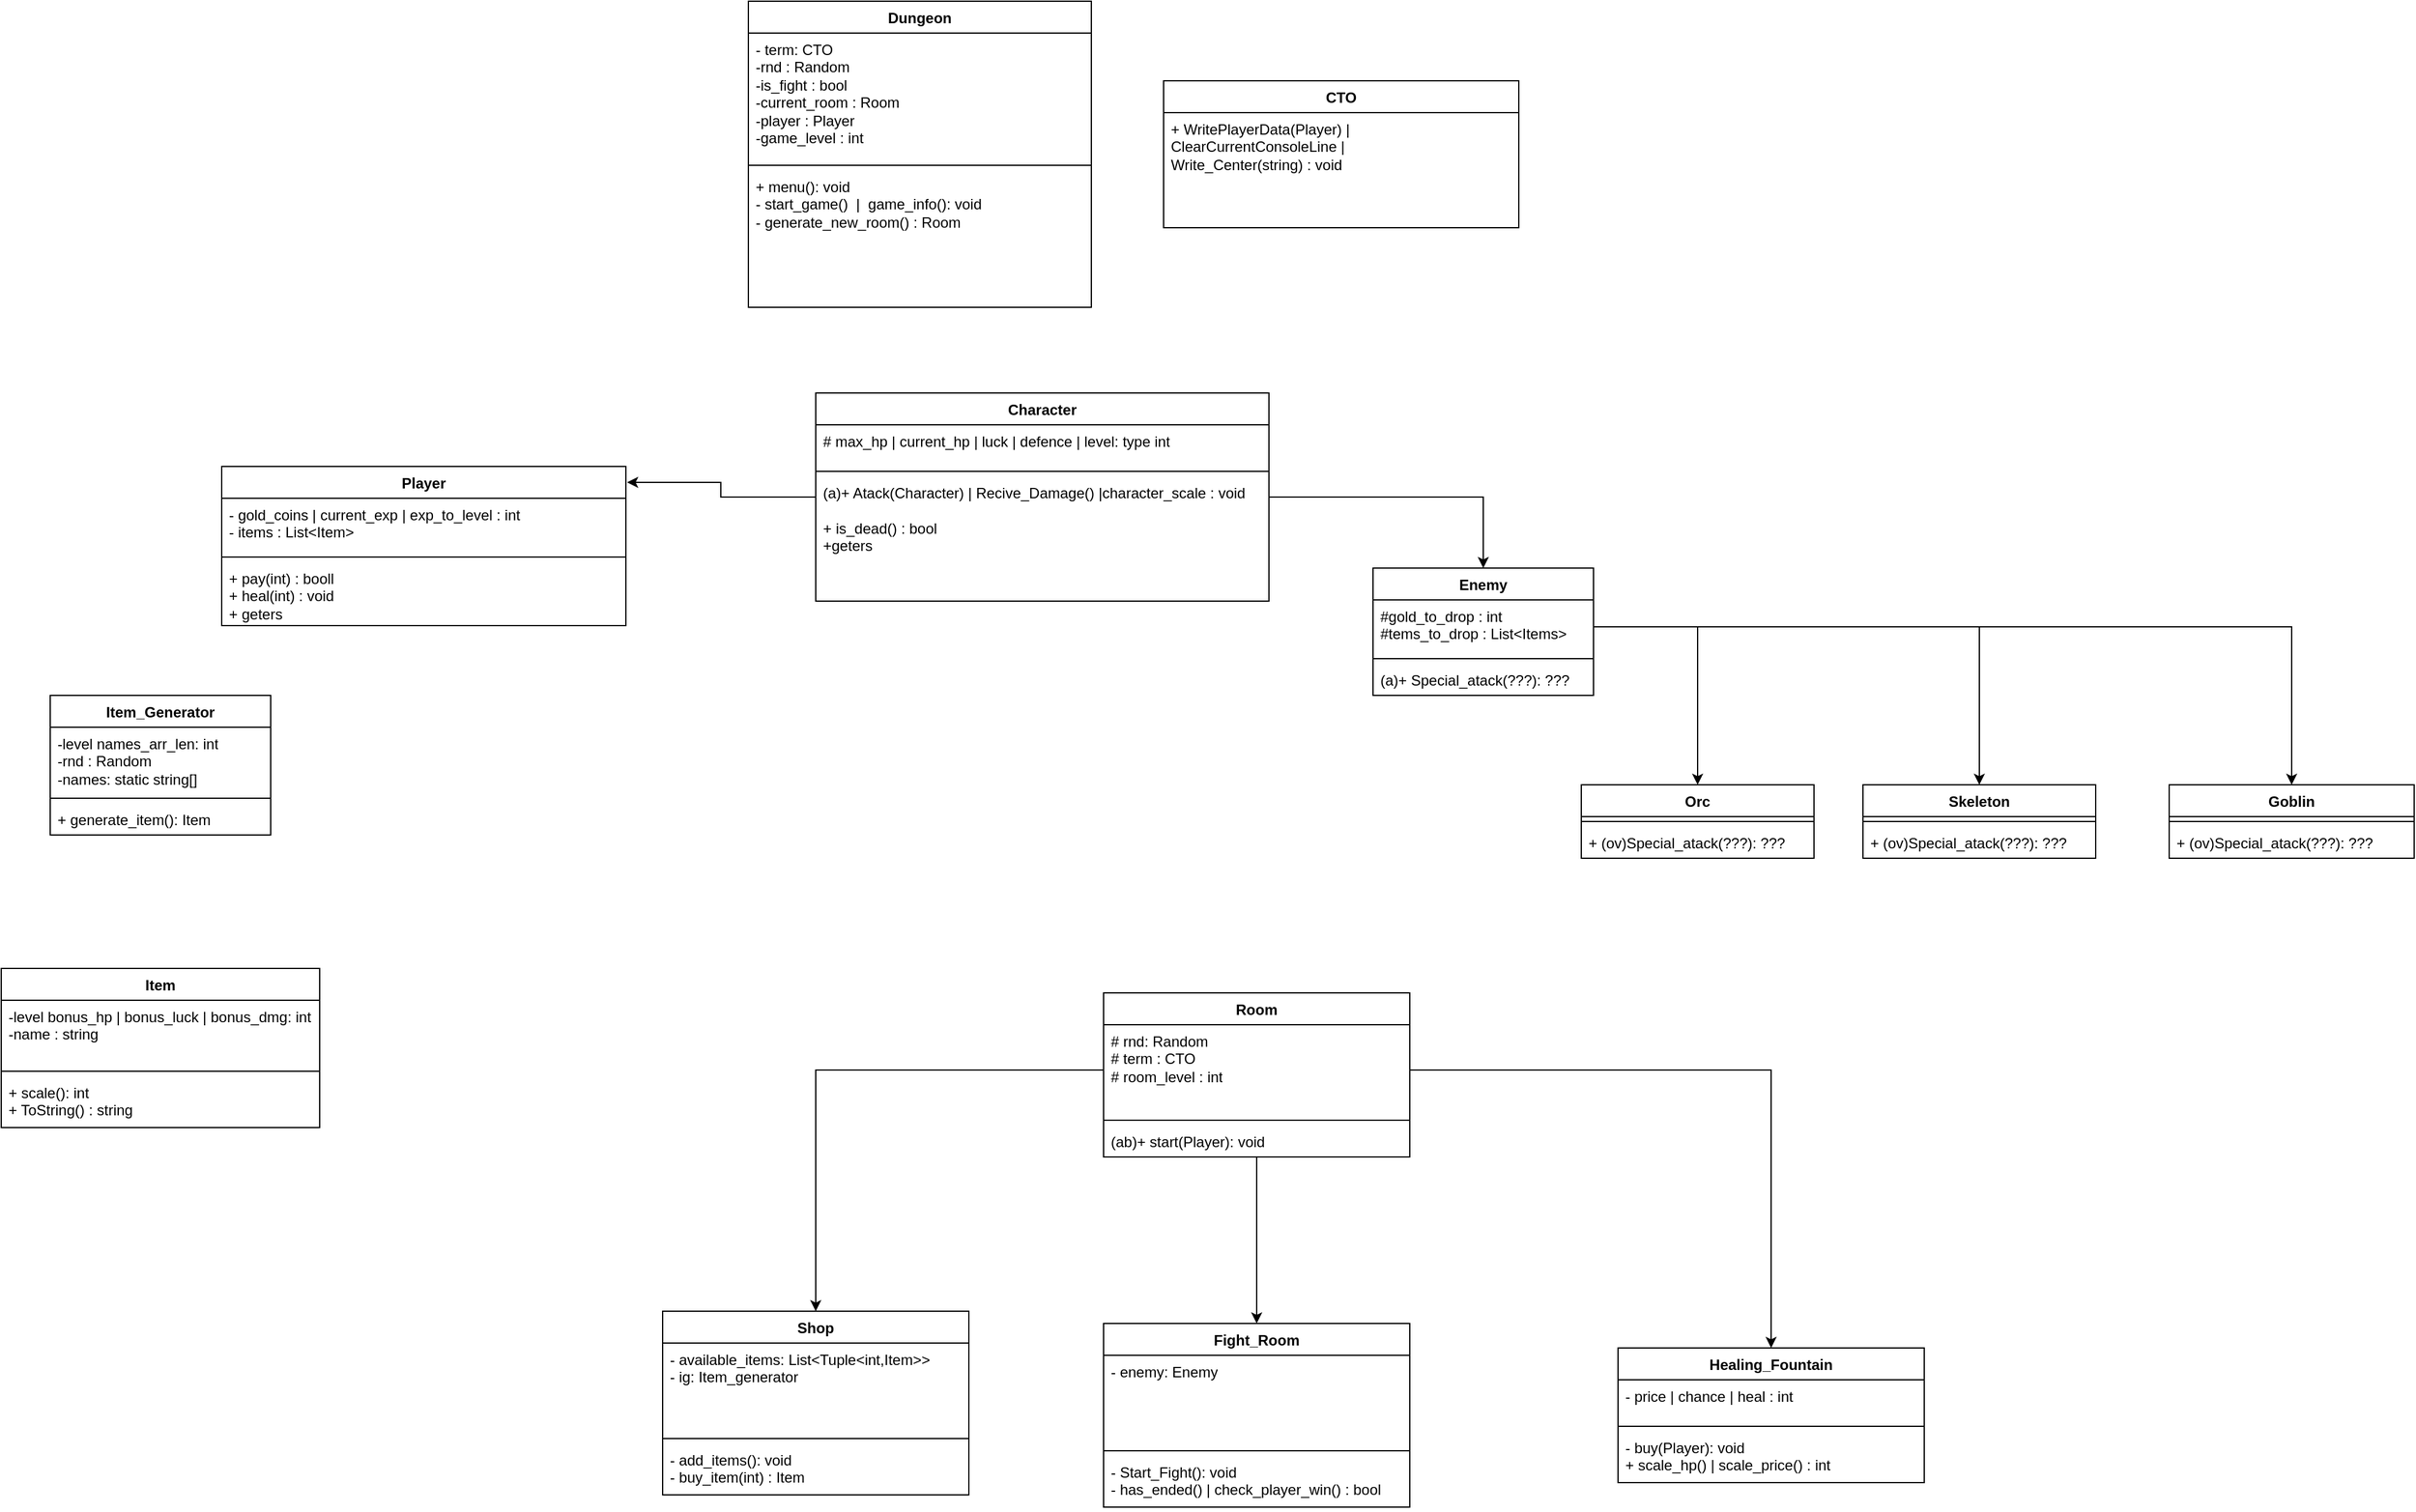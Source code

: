 <mxfile version="21.3.6">
  <diagram id="C5RBs43oDa-KdzZeNtuy" name="Page-1">
    <mxGraphModel dx="1393" dy="2420" grid="1" gridSize="10" guides="1" tooltips="1" connect="1" arrows="1" fold="1" page="1" pageScale="1" pageWidth="1169" pageHeight="1654" math="0" shadow="0">
      <root>
        <mxCell id="WIyWlLk6GJQsqaUBKTNV-0" />
        <mxCell id="WIyWlLk6GJQsqaUBKTNV-1" parent="WIyWlLk6GJQsqaUBKTNV-0" />
        <mxCell id="ENfSi-1vvhDqw6Chz5cO-7" style="edgeStyle=orthogonalEdgeStyle;rounded=0;orthogonalLoop=1;jettySize=auto;html=1;entryX=1.003;entryY=0.1;entryDx=0;entryDy=0;entryPerimeter=0;" parent="WIyWlLk6GJQsqaUBKTNV-1" source="NArhO5TgIW6fjTQLpZLB-3" target="NArhO5TgIW6fjTQLpZLB-10" edge="1">
          <mxGeometry relative="1" as="geometry" />
        </mxCell>
        <mxCell id="ENfSi-1vvhDqw6Chz5cO-8" style="edgeStyle=orthogonalEdgeStyle;rounded=0;orthogonalLoop=1;jettySize=auto;html=1;entryX=0.5;entryY=0;entryDx=0;entryDy=0;" parent="WIyWlLk6GJQsqaUBKTNV-1" source="NArhO5TgIW6fjTQLpZLB-3" target="ENfSi-1vvhDqw6Chz5cO-2" edge="1">
          <mxGeometry relative="1" as="geometry" />
        </mxCell>
        <mxCell id="NArhO5TgIW6fjTQLpZLB-3" value="Character" style="swimlane;fontStyle=1;align=center;verticalAlign=top;childLayout=stackLayout;horizontal=1;startSize=26;horizontalStack=0;resizeParent=1;resizeParentMax=0;resizeLast=0;collapsible=1;marginBottom=0;whiteSpace=wrap;html=1;" parent="WIyWlLk6GJQsqaUBKTNV-1" vertex="1">
          <mxGeometry x="885" y="-1280" width="370" height="170" as="geometry" />
        </mxCell>
        <mxCell id="NArhO5TgIW6fjTQLpZLB-4" value="# max_hp | current_hp | luck | defence | level: type int" style="text;strokeColor=none;fillColor=none;align=left;verticalAlign=top;spacingLeft=4;spacingRight=4;overflow=hidden;rotatable=0;points=[[0,0.5],[1,0.5]];portConstraint=eastwest;whiteSpace=wrap;html=1;" parent="NArhO5TgIW6fjTQLpZLB-3" vertex="1">
          <mxGeometry y="26" width="370" height="34" as="geometry" />
        </mxCell>
        <mxCell id="NArhO5TgIW6fjTQLpZLB-5" value="" style="line;strokeWidth=1;fillColor=none;align=left;verticalAlign=middle;spacingTop=-1;spacingLeft=3;spacingRight=3;rotatable=0;labelPosition=right;points=[];portConstraint=eastwest;strokeColor=inherit;" parent="NArhO5TgIW6fjTQLpZLB-3" vertex="1">
          <mxGeometry y="60" width="370" height="8" as="geometry" />
        </mxCell>
        <mxCell id="NArhO5TgIW6fjTQLpZLB-6" value="(a)+ Atack(Character) | Recive_Damage() |character_scale&lt;span style=&quot;background-color: initial;&quot;&gt;&amp;nbsp;&lt;/span&gt;&lt;span style=&quot;background-color: initial;&quot;&gt;: void&lt;br&gt;&lt;/span&gt;&lt;br&gt;&lt;span style=&quot;background-color: initial;&quot;&gt;+ is_dead() : bool&lt;br&gt;+geters&lt;br&gt;&lt;/span&gt;" style="text;strokeColor=none;fillColor=none;align=left;verticalAlign=top;spacingLeft=4;spacingRight=4;overflow=hidden;rotatable=0;points=[[0,0.5],[1,0.5]];portConstraint=eastwest;whiteSpace=wrap;html=1;" parent="NArhO5TgIW6fjTQLpZLB-3" vertex="1">
          <mxGeometry y="68" width="370" height="102" as="geometry" />
        </mxCell>
        <mxCell id="NArhO5TgIW6fjTQLpZLB-10" value="Player" style="swimlane;fontStyle=1;align=center;verticalAlign=top;childLayout=stackLayout;horizontal=1;startSize=26;horizontalStack=0;resizeParent=1;resizeParentMax=0;resizeLast=0;collapsible=1;marginBottom=0;whiteSpace=wrap;html=1;" parent="WIyWlLk6GJQsqaUBKTNV-1" vertex="1">
          <mxGeometry x="400" y="-1220" width="330" height="130" as="geometry" />
        </mxCell>
        <mxCell id="NArhO5TgIW6fjTQLpZLB-11" value="- gold_coins |&amp;nbsp;current_exp |&amp;nbsp;exp_to_level &lt;span style=&quot;background-color: initial;&quot;&gt;: int&lt;br&gt;- items : List&amp;lt;Item&amp;gt;&lt;br&gt;&lt;/span&gt;" style="text;strokeColor=none;fillColor=none;align=left;verticalAlign=top;spacingLeft=4;spacingRight=4;overflow=hidden;rotatable=0;points=[[0,0.5],[1,0.5]];portConstraint=eastwest;whiteSpace=wrap;html=1;" parent="NArhO5TgIW6fjTQLpZLB-10" vertex="1">
          <mxGeometry y="26" width="330" height="44" as="geometry" />
        </mxCell>
        <mxCell id="NArhO5TgIW6fjTQLpZLB-12" value="" style="line;strokeWidth=1;fillColor=none;align=left;verticalAlign=middle;spacingTop=-1;spacingLeft=3;spacingRight=3;rotatable=0;labelPosition=right;points=[];portConstraint=eastwest;strokeColor=inherit;" parent="NArhO5TgIW6fjTQLpZLB-10" vertex="1">
          <mxGeometry y="70" width="330" height="8" as="geometry" />
        </mxCell>
        <mxCell id="NArhO5TgIW6fjTQLpZLB-13" value="+ pay(int) : booll&lt;br&gt;+ heal(int) : void&lt;br&gt;+ geters" style="text;strokeColor=none;fillColor=none;align=left;verticalAlign=top;spacingLeft=4;spacingRight=4;overflow=hidden;rotatable=0;points=[[0,0.5],[1,0.5]];portConstraint=eastwest;whiteSpace=wrap;html=1;" parent="NArhO5TgIW6fjTQLpZLB-10" vertex="1">
          <mxGeometry y="78" width="330" height="52" as="geometry" />
        </mxCell>
        <mxCell id="ENfSi-1vvhDqw6Chz5cO-2" value="Enemy" style="swimlane;fontStyle=1;align=center;verticalAlign=top;childLayout=stackLayout;horizontal=1;startSize=26;horizontalStack=0;resizeParent=1;resizeParentMax=0;resizeLast=0;collapsible=1;marginBottom=0;whiteSpace=wrap;html=1;" parent="WIyWlLk6GJQsqaUBKTNV-1" vertex="1">
          <mxGeometry x="1340" y="-1137" width="180" height="104" as="geometry" />
        </mxCell>
        <mxCell id="ENfSi-1vvhDqw6Chz5cO-3" value="#gold_to_drop : int&lt;br&gt;#tems_to_drop : List&amp;lt;Items&amp;gt;" style="text;strokeColor=none;fillColor=none;align=left;verticalAlign=top;spacingLeft=4;spacingRight=4;overflow=hidden;rotatable=0;points=[[0,0.5],[1,0.5]];portConstraint=eastwest;whiteSpace=wrap;html=1;" parent="ENfSi-1vvhDqw6Chz5cO-2" vertex="1">
          <mxGeometry y="26" width="180" height="44" as="geometry" />
        </mxCell>
        <mxCell id="ENfSi-1vvhDqw6Chz5cO-4" value="" style="line;strokeWidth=1;fillColor=none;align=left;verticalAlign=middle;spacingTop=-1;spacingLeft=3;spacingRight=3;rotatable=0;labelPosition=right;points=[];portConstraint=eastwest;strokeColor=inherit;" parent="ENfSi-1vvhDqw6Chz5cO-2" vertex="1">
          <mxGeometry y="70" width="180" height="8" as="geometry" />
        </mxCell>
        <mxCell id="ENfSi-1vvhDqw6Chz5cO-5" value="(a)+ Special_atack(???): ???" style="text;strokeColor=none;fillColor=none;align=left;verticalAlign=top;spacingLeft=4;spacingRight=4;overflow=hidden;rotatable=0;points=[[0,0.5],[1,0.5]];portConstraint=eastwest;whiteSpace=wrap;html=1;" parent="ENfSi-1vvhDqw6Chz5cO-2" vertex="1">
          <mxGeometry y="78" width="180" height="26" as="geometry" />
        </mxCell>
        <mxCell id="ENfSi-1vvhDqw6Chz5cO-10" value="Orc" style="swimlane;fontStyle=1;align=center;verticalAlign=top;childLayout=stackLayout;horizontal=1;startSize=26;horizontalStack=0;resizeParent=1;resizeParentMax=0;resizeLast=0;collapsible=1;marginBottom=0;whiteSpace=wrap;html=1;" parent="WIyWlLk6GJQsqaUBKTNV-1" vertex="1">
          <mxGeometry x="1510" y="-960" width="190" height="60" as="geometry" />
        </mxCell>
        <mxCell id="ENfSi-1vvhDqw6Chz5cO-12" value="" style="line;strokeWidth=1;fillColor=none;align=left;verticalAlign=middle;spacingTop=-1;spacingLeft=3;spacingRight=3;rotatable=0;labelPosition=right;points=[];portConstraint=eastwest;strokeColor=inherit;" parent="ENfSi-1vvhDqw6Chz5cO-10" vertex="1">
          <mxGeometry y="26" width="190" height="8" as="geometry" />
        </mxCell>
        <mxCell id="ENfSi-1vvhDqw6Chz5cO-27" value="+ (ov)Special_atack(???): ???" style="text;strokeColor=none;fillColor=none;align=left;verticalAlign=top;spacingLeft=4;spacingRight=4;overflow=hidden;rotatable=0;points=[[0,0.5],[1,0.5]];portConstraint=eastwest;whiteSpace=wrap;html=1;" parent="ENfSi-1vvhDqw6Chz5cO-10" vertex="1">
          <mxGeometry y="34" width="190" height="26" as="geometry" />
        </mxCell>
        <mxCell id="ENfSi-1vvhDqw6Chz5cO-14" value="Skeleton" style="swimlane;fontStyle=1;align=center;verticalAlign=top;childLayout=stackLayout;horizontal=1;startSize=26;horizontalStack=0;resizeParent=1;resizeParentMax=0;resizeLast=0;collapsible=1;marginBottom=0;whiteSpace=wrap;html=1;" parent="WIyWlLk6GJQsqaUBKTNV-1" vertex="1">
          <mxGeometry x="1740" y="-960" width="190" height="60" as="geometry" />
        </mxCell>
        <mxCell id="ENfSi-1vvhDqw6Chz5cO-16" value="" style="line;strokeWidth=1;fillColor=none;align=left;verticalAlign=middle;spacingTop=-1;spacingLeft=3;spacingRight=3;rotatable=0;labelPosition=right;points=[];portConstraint=eastwest;strokeColor=inherit;" parent="ENfSi-1vvhDqw6Chz5cO-14" vertex="1">
          <mxGeometry y="26" width="190" height="8" as="geometry" />
        </mxCell>
        <mxCell id="ENfSi-1vvhDqw6Chz5cO-26" value="+ (ov)Special_atack(???): ???" style="text;strokeColor=none;fillColor=none;align=left;verticalAlign=top;spacingLeft=4;spacingRight=4;overflow=hidden;rotatable=0;points=[[0,0.5],[1,0.5]];portConstraint=eastwest;whiteSpace=wrap;html=1;" parent="ENfSi-1vvhDqw6Chz5cO-14" vertex="1">
          <mxGeometry y="34" width="190" height="26" as="geometry" />
        </mxCell>
        <mxCell id="ENfSi-1vvhDqw6Chz5cO-18" value="Goblin" style="swimlane;fontStyle=1;align=center;verticalAlign=top;childLayout=stackLayout;horizontal=1;startSize=26;horizontalStack=0;resizeParent=1;resizeParentMax=0;resizeLast=0;collapsible=1;marginBottom=0;whiteSpace=wrap;html=1;" parent="WIyWlLk6GJQsqaUBKTNV-1" vertex="1">
          <mxGeometry x="1990" y="-960" width="200" height="60" as="geometry" />
        </mxCell>
        <mxCell id="ENfSi-1vvhDqw6Chz5cO-20" value="" style="line;strokeWidth=1;fillColor=none;align=left;verticalAlign=middle;spacingTop=-1;spacingLeft=3;spacingRight=3;rotatable=0;labelPosition=right;points=[];portConstraint=eastwest;strokeColor=inherit;" parent="ENfSi-1vvhDqw6Chz5cO-18" vertex="1">
          <mxGeometry y="26" width="200" height="8" as="geometry" />
        </mxCell>
        <mxCell id="ENfSi-1vvhDqw6Chz5cO-28" value="+ (ov)Special_atack(???): ???" style="text;strokeColor=none;fillColor=none;align=left;verticalAlign=top;spacingLeft=4;spacingRight=4;overflow=hidden;rotatable=0;points=[[0,0.5],[1,0.5]];portConstraint=eastwest;whiteSpace=wrap;html=1;" parent="ENfSi-1vvhDqw6Chz5cO-18" vertex="1">
          <mxGeometry y="34" width="200" height="26" as="geometry" />
        </mxCell>
        <mxCell id="ENfSi-1vvhDqw6Chz5cO-22" style="edgeStyle=orthogonalEdgeStyle;rounded=0;orthogonalLoop=1;jettySize=auto;html=1;entryX=0.5;entryY=0;entryDx=0;entryDy=0;" parent="WIyWlLk6GJQsqaUBKTNV-1" source="ENfSi-1vvhDqw6Chz5cO-3" target="ENfSi-1vvhDqw6Chz5cO-14" edge="1">
          <mxGeometry relative="1" as="geometry" />
        </mxCell>
        <mxCell id="ENfSi-1vvhDqw6Chz5cO-23" style="edgeStyle=orthogonalEdgeStyle;rounded=0;orthogonalLoop=1;jettySize=auto;html=1;exitX=1;exitY=0.5;exitDx=0;exitDy=0;" parent="WIyWlLk6GJQsqaUBKTNV-1" source="ENfSi-1vvhDqw6Chz5cO-3" target="ENfSi-1vvhDqw6Chz5cO-10" edge="1">
          <mxGeometry relative="1" as="geometry" />
        </mxCell>
        <mxCell id="ENfSi-1vvhDqw6Chz5cO-24" style="edgeStyle=orthogonalEdgeStyle;rounded=0;orthogonalLoop=1;jettySize=auto;html=1;entryX=0.5;entryY=0;entryDx=0;entryDy=0;" parent="WIyWlLk6GJQsqaUBKTNV-1" source="ENfSi-1vvhDqw6Chz5cO-3" target="ENfSi-1vvhDqw6Chz5cO-18" edge="1">
          <mxGeometry relative="1" as="geometry" />
        </mxCell>
        <mxCell id="ENfSi-1vvhDqw6Chz5cO-29" value="CTO" style="swimlane;fontStyle=1;align=center;verticalAlign=top;childLayout=stackLayout;horizontal=1;startSize=26;horizontalStack=0;resizeParent=1;resizeParentMax=0;resizeLast=0;collapsible=1;marginBottom=0;whiteSpace=wrap;html=1;" parent="WIyWlLk6GJQsqaUBKTNV-1" vertex="1">
          <mxGeometry x="1169" y="-1535" width="290" height="120" as="geometry" />
        </mxCell>
        <mxCell id="ENfSi-1vvhDqw6Chz5cO-32" value="+&amp;nbsp;WritePlayerData(Player) |&amp;nbsp; ClearCurrentConsoleLine |&amp;nbsp;&lt;br&gt;Write_Center(string) : void&lt;span style=&quot;background-color: initial;&quot;&gt;&lt;br&gt;&lt;/span&gt;" style="text;strokeColor=none;fillColor=none;align=left;verticalAlign=top;spacingLeft=4;spacingRight=4;overflow=hidden;rotatable=0;points=[[0,0.5],[1,0.5]];portConstraint=eastwest;whiteSpace=wrap;html=1;" parent="ENfSi-1vvhDqw6Chz5cO-29" vertex="1">
          <mxGeometry y="26" width="290" height="94" as="geometry" />
        </mxCell>
        <mxCell id="ENfSi-1vvhDqw6Chz5cO-33" value="Dungeon" style="swimlane;fontStyle=1;align=center;verticalAlign=top;childLayout=stackLayout;horizontal=1;startSize=26;horizontalStack=0;resizeParent=1;resizeParentMax=0;resizeLast=0;collapsible=1;marginBottom=0;whiteSpace=wrap;html=1;" parent="WIyWlLk6GJQsqaUBKTNV-1" vertex="1">
          <mxGeometry x="830" y="-1600" width="280" height="250" as="geometry" />
        </mxCell>
        <mxCell id="ENfSi-1vvhDqw6Chz5cO-34" value="- term: CTO&lt;br&gt;-rnd : Random&lt;br&gt;-is_fight : bool&lt;br&gt;-current_room : Room&lt;br&gt;-player : Player&lt;br&gt;-game_level : int" style="text;strokeColor=none;fillColor=none;align=left;verticalAlign=top;spacingLeft=4;spacingRight=4;overflow=hidden;rotatable=0;points=[[0,0.5],[1,0.5]];portConstraint=eastwest;whiteSpace=wrap;html=1;" parent="ENfSi-1vvhDqw6Chz5cO-33" vertex="1">
          <mxGeometry y="26" width="280" height="104" as="geometry" />
        </mxCell>
        <mxCell id="ENfSi-1vvhDqw6Chz5cO-35" value="" style="line;strokeWidth=1;fillColor=none;align=left;verticalAlign=middle;spacingTop=-1;spacingLeft=3;spacingRight=3;rotatable=0;labelPosition=right;points=[];portConstraint=eastwest;strokeColor=inherit;" parent="ENfSi-1vvhDqw6Chz5cO-33" vertex="1">
          <mxGeometry y="130" width="280" height="8" as="geometry" />
        </mxCell>
        <mxCell id="ENfSi-1vvhDqw6Chz5cO-36" value="+ menu(): void&lt;br&gt;- start_game()&amp;nbsp; |&amp;nbsp; game_info(): void&lt;br&gt;- generate_new_room() : Room" style="text;strokeColor=none;fillColor=none;align=left;verticalAlign=top;spacingLeft=4;spacingRight=4;overflow=hidden;rotatable=0;points=[[0,0.5],[1,0.5]];portConstraint=eastwest;whiteSpace=wrap;html=1;" parent="ENfSi-1vvhDqw6Chz5cO-33" vertex="1">
          <mxGeometry y="138" width="280" height="112" as="geometry" />
        </mxCell>
        <mxCell id="ENfSi-1vvhDqw6Chz5cO-37" value="Item_Generator" style="swimlane;fontStyle=1;align=center;verticalAlign=top;childLayout=stackLayout;horizontal=1;startSize=26;horizontalStack=0;resizeParent=1;resizeParentMax=0;resizeLast=0;collapsible=1;marginBottom=0;whiteSpace=wrap;html=1;" parent="WIyWlLk6GJQsqaUBKTNV-1" vertex="1">
          <mxGeometry x="260" y="-1033" width="180" height="114" as="geometry" />
        </mxCell>
        <mxCell id="ENfSi-1vvhDqw6Chz5cO-38" value="-level names_arr_len: int&lt;br&gt;-rnd : Random&lt;br&gt;-names: static string[]" style="text;strokeColor=none;fillColor=none;align=left;verticalAlign=top;spacingLeft=4;spacingRight=4;overflow=hidden;rotatable=0;points=[[0,0.5],[1,0.5]];portConstraint=eastwest;whiteSpace=wrap;html=1;" parent="ENfSi-1vvhDqw6Chz5cO-37" vertex="1">
          <mxGeometry y="26" width="180" height="54" as="geometry" />
        </mxCell>
        <mxCell id="ENfSi-1vvhDqw6Chz5cO-39" value="" style="line;strokeWidth=1;fillColor=none;align=left;verticalAlign=middle;spacingTop=-1;spacingLeft=3;spacingRight=3;rotatable=0;labelPosition=right;points=[];portConstraint=eastwest;strokeColor=inherit;" parent="ENfSi-1vvhDqw6Chz5cO-37" vertex="1">
          <mxGeometry y="80" width="180" height="8" as="geometry" />
        </mxCell>
        <mxCell id="ENfSi-1vvhDqw6Chz5cO-40" value="+ generate_item(): Item" style="text;strokeColor=none;fillColor=none;align=left;verticalAlign=top;spacingLeft=4;spacingRight=4;overflow=hidden;rotatable=0;points=[[0,0.5],[1,0.5]];portConstraint=eastwest;whiteSpace=wrap;html=1;" parent="ENfSi-1vvhDqw6Chz5cO-37" vertex="1">
          <mxGeometry y="88" width="180" height="26" as="geometry" />
        </mxCell>
        <mxCell id="xG75eySINzPXwRFMyota-0" value="Item" style="swimlane;fontStyle=1;align=center;verticalAlign=top;childLayout=stackLayout;horizontal=1;startSize=26;horizontalStack=0;resizeParent=1;resizeParentMax=0;resizeLast=0;collapsible=1;marginBottom=0;whiteSpace=wrap;html=1;" parent="WIyWlLk6GJQsqaUBKTNV-1" vertex="1">
          <mxGeometry x="220" y="-810" width="260" height="130" as="geometry" />
        </mxCell>
        <mxCell id="xG75eySINzPXwRFMyota-1" value="-level bonus_hp | bonus_luck | bonus_dmg: int&lt;br&gt;-name : string&lt;br&gt;" style="text;strokeColor=none;fillColor=none;align=left;verticalAlign=top;spacingLeft=4;spacingRight=4;overflow=hidden;rotatable=0;points=[[0,0.5],[1,0.5]];portConstraint=eastwest;whiteSpace=wrap;html=1;" parent="xG75eySINzPXwRFMyota-0" vertex="1">
          <mxGeometry y="26" width="260" height="54" as="geometry" />
        </mxCell>
        <mxCell id="xG75eySINzPXwRFMyota-2" value="" style="line;strokeWidth=1;fillColor=none;align=left;verticalAlign=middle;spacingTop=-1;spacingLeft=3;spacingRight=3;rotatable=0;labelPosition=right;points=[];portConstraint=eastwest;strokeColor=inherit;" parent="xG75eySINzPXwRFMyota-0" vertex="1">
          <mxGeometry y="80" width="260" height="8" as="geometry" />
        </mxCell>
        <mxCell id="xG75eySINzPXwRFMyota-3" value="+ scale(): int&lt;br&gt;+ ToString() : string" style="text;strokeColor=none;fillColor=none;align=left;verticalAlign=top;spacingLeft=4;spacingRight=4;overflow=hidden;rotatable=0;points=[[0,0.5],[1,0.5]];portConstraint=eastwest;whiteSpace=wrap;html=1;" parent="xG75eySINzPXwRFMyota-0" vertex="1">
          <mxGeometry y="88" width="260" height="42" as="geometry" />
        </mxCell>
        <mxCell id="xG75eySINzPXwRFMyota-12" style="edgeStyle=orthogonalEdgeStyle;rounded=0;orthogonalLoop=1;jettySize=auto;html=1;entryX=0.5;entryY=0;entryDx=0;entryDy=0;" parent="WIyWlLk6GJQsqaUBKTNV-1" source="xG75eySINzPXwRFMyota-4" target="xG75eySINzPXwRFMyota-8" edge="1">
          <mxGeometry relative="1" as="geometry" />
        </mxCell>
        <mxCell id="xG75eySINzPXwRFMyota-4" value="Room" style="swimlane;fontStyle=1;align=center;verticalAlign=top;childLayout=stackLayout;horizontal=1;startSize=26;horizontalStack=0;resizeParent=1;resizeParentMax=0;resizeLast=0;collapsible=1;marginBottom=0;whiteSpace=wrap;html=1;" parent="WIyWlLk6GJQsqaUBKTNV-1" vertex="1">
          <mxGeometry x="1120" y="-790" width="250" height="134" as="geometry" />
        </mxCell>
        <mxCell id="xG75eySINzPXwRFMyota-5" value="# rnd: Random&lt;br&gt;# term : CTO&lt;br&gt;# room_level : int" style="text;strokeColor=none;fillColor=none;align=left;verticalAlign=top;spacingLeft=4;spacingRight=4;overflow=hidden;rotatable=0;points=[[0,0.5],[1,0.5]];portConstraint=eastwest;whiteSpace=wrap;html=1;" parent="xG75eySINzPXwRFMyota-4" vertex="1">
          <mxGeometry y="26" width="250" height="74" as="geometry" />
        </mxCell>
        <mxCell id="xG75eySINzPXwRFMyota-6" value="" style="line;strokeWidth=1;fillColor=none;align=left;verticalAlign=middle;spacingTop=-1;spacingLeft=3;spacingRight=3;rotatable=0;labelPosition=right;points=[];portConstraint=eastwest;strokeColor=inherit;" parent="xG75eySINzPXwRFMyota-4" vertex="1">
          <mxGeometry y="100" width="250" height="8" as="geometry" />
        </mxCell>
        <mxCell id="xG75eySINzPXwRFMyota-7" value="(ab)+ start(Player): void" style="text;strokeColor=none;fillColor=none;align=left;verticalAlign=top;spacingLeft=4;spacingRight=4;overflow=hidden;rotatable=0;points=[[0,0.5],[1,0.5]];portConstraint=eastwest;whiteSpace=wrap;html=1;" parent="xG75eySINzPXwRFMyota-4" vertex="1">
          <mxGeometry y="108" width="250" height="26" as="geometry" />
        </mxCell>
        <mxCell id="xG75eySINzPXwRFMyota-8" value="Fight_Room" style="swimlane;fontStyle=1;align=center;verticalAlign=top;childLayout=stackLayout;horizontal=1;startSize=26;horizontalStack=0;resizeParent=1;resizeParentMax=0;resizeLast=0;collapsible=1;marginBottom=0;whiteSpace=wrap;html=1;" parent="WIyWlLk6GJQsqaUBKTNV-1" vertex="1">
          <mxGeometry x="1120" y="-520" width="250" height="150" as="geometry" />
        </mxCell>
        <mxCell id="xG75eySINzPXwRFMyota-9" value="- enemy: Enemy" style="text;strokeColor=none;fillColor=none;align=left;verticalAlign=top;spacingLeft=4;spacingRight=4;overflow=hidden;rotatable=0;points=[[0,0.5],[1,0.5]];portConstraint=eastwest;whiteSpace=wrap;html=1;" parent="xG75eySINzPXwRFMyota-8" vertex="1">
          <mxGeometry y="26" width="250" height="74" as="geometry" />
        </mxCell>
        <mxCell id="xG75eySINzPXwRFMyota-10" value="" style="line;strokeWidth=1;fillColor=none;align=left;verticalAlign=middle;spacingTop=-1;spacingLeft=3;spacingRight=3;rotatable=0;labelPosition=right;points=[];portConstraint=eastwest;strokeColor=inherit;" parent="xG75eySINzPXwRFMyota-8" vertex="1">
          <mxGeometry y="100" width="250" height="8" as="geometry" />
        </mxCell>
        <mxCell id="xG75eySINzPXwRFMyota-11" value="- Start_Fight(): void&lt;br&gt;- has_ended() | check_player_win() : bool&amp;nbsp;" style="text;strokeColor=none;fillColor=none;align=left;verticalAlign=top;spacingLeft=4;spacingRight=4;overflow=hidden;rotatable=0;points=[[0,0.5],[1,0.5]];portConstraint=eastwest;whiteSpace=wrap;html=1;" parent="xG75eySINzPXwRFMyota-8" vertex="1">
          <mxGeometry y="108" width="250" height="42" as="geometry" />
        </mxCell>
        <mxCell id="xG75eySINzPXwRFMyota-13" value="Shop" style="swimlane;fontStyle=1;align=center;verticalAlign=top;childLayout=stackLayout;horizontal=1;startSize=26;horizontalStack=0;resizeParent=1;resizeParentMax=0;resizeLast=0;collapsible=1;marginBottom=0;whiteSpace=wrap;html=1;" parent="WIyWlLk6GJQsqaUBKTNV-1" vertex="1">
          <mxGeometry x="760" y="-530" width="250" height="150" as="geometry" />
        </mxCell>
        <mxCell id="xG75eySINzPXwRFMyota-14" value="- available_items: List&amp;lt;Tuple&amp;lt;int,Item&amp;gt;&amp;gt;&lt;br&gt;- ig: Item_generator" style="text;strokeColor=none;fillColor=none;align=left;verticalAlign=top;spacingLeft=4;spacingRight=4;overflow=hidden;rotatable=0;points=[[0,0.5],[1,0.5]];portConstraint=eastwest;whiteSpace=wrap;html=1;" parent="xG75eySINzPXwRFMyota-13" vertex="1">
          <mxGeometry y="26" width="250" height="74" as="geometry" />
        </mxCell>
        <mxCell id="xG75eySINzPXwRFMyota-15" value="" style="line;strokeWidth=1;fillColor=none;align=left;verticalAlign=middle;spacingTop=-1;spacingLeft=3;spacingRight=3;rotatable=0;labelPosition=right;points=[];portConstraint=eastwest;strokeColor=inherit;" parent="xG75eySINzPXwRFMyota-13" vertex="1">
          <mxGeometry y="100" width="250" height="8" as="geometry" />
        </mxCell>
        <mxCell id="xG75eySINzPXwRFMyota-16" value="- add_items(): void&lt;br&gt;- buy_item(int) : Item&amp;nbsp;" style="text;strokeColor=none;fillColor=none;align=left;verticalAlign=top;spacingLeft=4;spacingRight=4;overflow=hidden;rotatable=0;points=[[0,0.5],[1,0.5]];portConstraint=eastwest;whiteSpace=wrap;html=1;" parent="xG75eySINzPXwRFMyota-13" vertex="1">
          <mxGeometry y="108" width="250" height="42" as="geometry" />
        </mxCell>
        <mxCell id="xG75eySINzPXwRFMyota-17" style="edgeStyle=orthogonalEdgeStyle;rounded=0;orthogonalLoop=1;jettySize=auto;html=1;entryX=0.5;entryY=0;entryDx=0;entryDy=0;" parent="WIyWlLk6GJQsqaUBKTNV-1" source="xG75eySINzPXwRFMyota-5" target="xG75eySINzPXwRFMyota-13" edge="1">
          <mxGeometry relative="1" as="geometry" />
        </mxCell>
        <mxCell id="xG75eySINzPXwRFMyota-18" value="Healing_Fountain" style="swimlane;fontStyle=1;align=center;verticalAlign=top;childLayout=stackLayout;horizontal=1;startSize=26;horizontalStack=0;resizeParent=1;resizeParentMax=0;resizeLast=0;collapsible=1;marginBottom=0;whiteSpace=wrap;html=1;" parent="WIyWlLk6GJQsqaUBKTNV-1" vertex="1">
          <mxGeometry x="1540" y="-500" width="250" height="110" as="geometry" />
        </mxCell>
        <mxCell id="xG75eySINzPXwRFMyota-19" value="- price | chance | heal : int" style="text;strokeColor=none;fillColor=none;align=left;verticalAlign=top;spacingLeft=4;spacingRight=4;overflow=hidden;rotatable=0;points=[[0,0.5],[1,0.5]];portConstraint=eastwest;whiteSpace=wrap;html=1;" parent="xG75eySINzPXwRFMyota-18" vertex="1">
          <mxGeometry y="26" width="250" height="34" as="geometry" />
        </mxCell>
        <mxCell id="xG75eySINzPXwRFMyota-20" value="" style="line;strokeWidth=1;fillColor=none;align=left;verticalAlign=middle;spacingTop=-1;spacingLeft=3;spacingRight=3;rotatable=0;labelPosition=right;points=[];portConstraint=eastwest;strokeColor=inherit;" parent="xG75eySINzPXwRFMyota-18" vertex="1">
          <mxGeometry y="60" width="250" height="8" as="geometry" />
        </mxCell>
        <mxCell id="xG75eySINzPXwRFMyota-21" value="- buy(Player): void&lt;br&gt;+ scale_hp() | scale_price() : int" style="text;strokeColor=none;fillColor=none;align=left;verticalAlign=top;spacingLeft=4;spacingRight=4;overflow=hidden;rotatable=0;points=[[0,0.5],[1,0.5]];portConstraint=eastwest;whiteSpace=wrap;html=1;" parent="xG75eySINzPXwRFMyota-18" vertex="1">
          <mxGeometry y="68" width="250" height="42" as="geometry" />
        </mxCell>
        <mxCell id="xG75eySINzPXwRFMyota-22" style="edgeStyle=orthogonalEdgeStyle;rounded=0;orthogonalLoop=1;jettySize=auto;html=1;exitX=1;exitY=0.5;exitDx=0;exitDy=0;entryX=0.5;entryY=0;entryDx=0;entryDy=0;" parent="WIyWlLk6GJQsqaUBKTNV-1" source="xG75eySINzPXwRFMyota-5" target="xG75eySINzPXwRFMyota-18" edge="1">
          <mxGeometry relative="1" as="geometry" />
        </mxCell>
      </root>
    </mxGraphModel>
  </diagram>
</mxfile>
